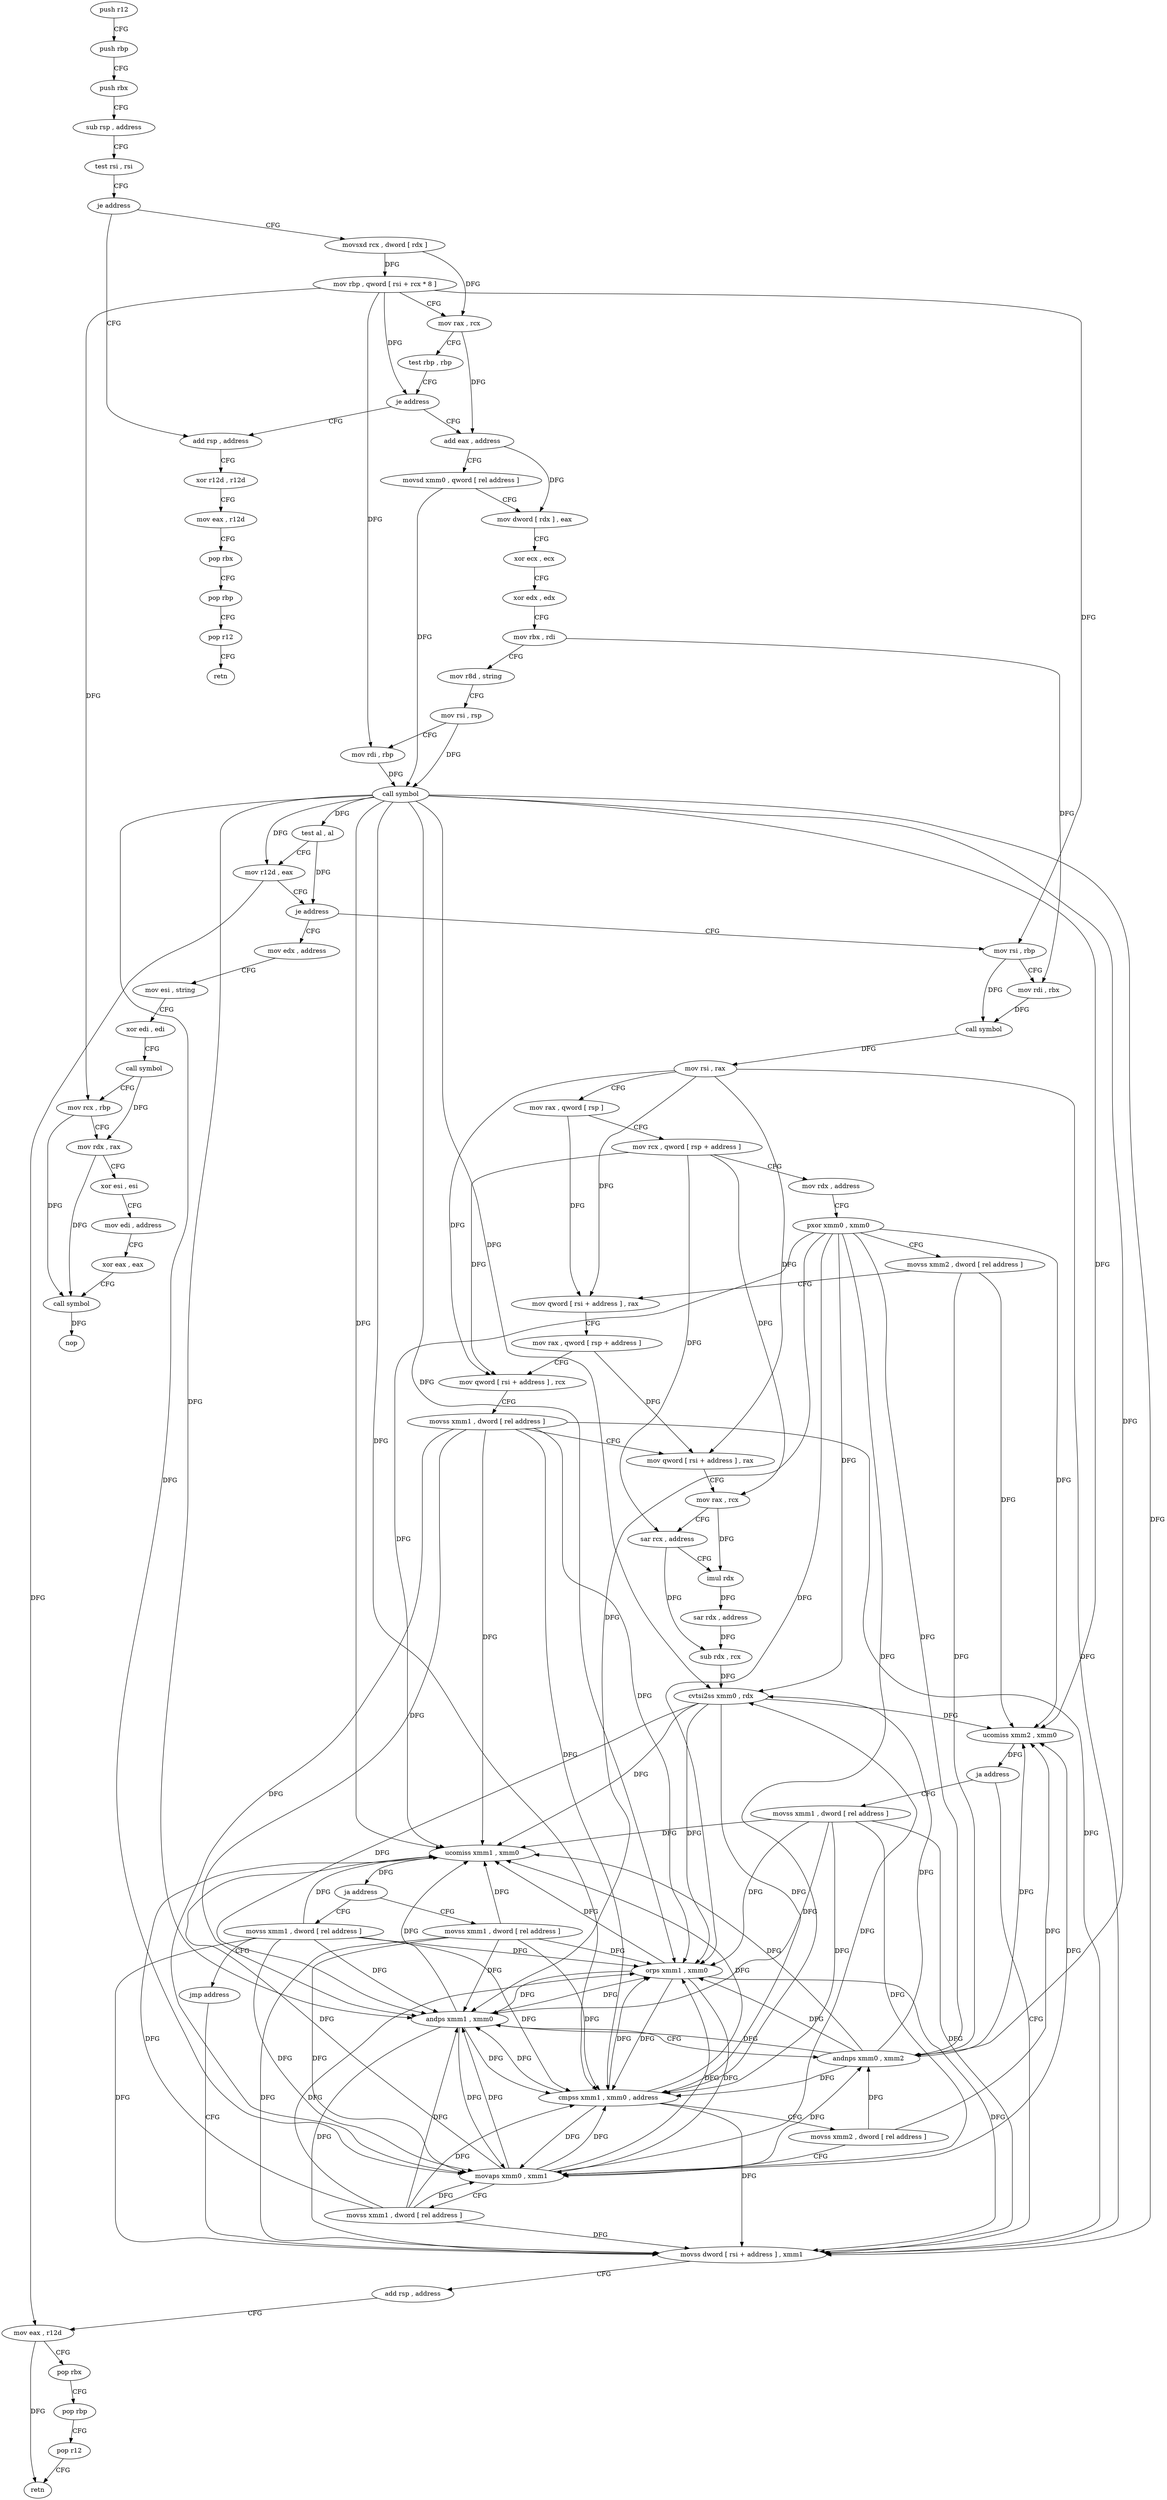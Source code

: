 digraph "func" {
"4255872" [label = "push r12" ]
"4255874" [label = "push rbp" ]
"4255875" [label = "push rbx" ]
"4255876" [label = "sub rsp , address" ]
"4255880" [label = "test rsi , rsi" ]
"4255883" [label = "je address" ]
"4256128" [label = "add rsp , address" ]
"4255889" [label = "movsxd rcx , dword [ rdx ]" ]
"4256132" [label = "xor r12d , r12d" ]
"4256135" [label = "mov eax , r12d" ]
"4256138" [label = "pop rbx" ]
"4256139" [label = "pop rbp" ]
"4256140" [label = "pop r12" ]
"4256142" [label = "retn" ]
"4255892" [label = "mov rbp , qword [ rsi + rcx * 8 ]" ]
"4255896" [label = "mov rax , rcx" ]
"4255899" [label = "test rbp , rbp" ]
"4255902" [label = "je address" ]
"4255908" [label = "add eax , address" ]
"4255911" [label = "movsd xmm0 , qword [ rel address ]" ]
"4255919" [label = "mov dword [ rdx ] , eax" ]
"4255921" [label = "xor ecx , ecx" ]
"4255923" [label = "xor edx , edx" ]
"4255925" [label = "mov rbx , rdi" ]
"4255928" [label = "mov r8d , string" ]
"4255934" [label = "mov rsi , rsp" ]
"4255937" [label = "mov rdi , rbp" ]
"4255940" [label = "call symbol" ]
"4255945" [label = "test al , al" ]
"4255947" [label = "mov r12d , eax" ]
"4255950" [label = "je address" ]
"4256154" [label = "mov edx , address" ]
"4255956" [label = "mov rsi , rbp" ]
"4256159" [label = "mov esi , string" ]
"4256164" [label = "xor edi , edi" ]
"4256166" [label = "call symbol" ]
"4256171" [label = "mov rcx , rbp" ]
"4256174" [label = "mov rdx , rax" ]
"4256177" [label = "xor esi , esi" ]
"4256179" [label = "mov edi , address" ]
"4256184" [label = "xor eax , eax" ]
"4256186" [label = "call symbol" ]
"4256191" [label = "nop" ]
"4255959" [label = "mov rdi , rbx" ]
"4255962" [label = "call symbol" ]
"4255967" [label = "mov rsi , rax" ]
"4255970" [label = "mov rax , qword [ rsp ]" ]
"4255974" [label = "mov rcx , qword [ rsp + address ]" ]
"4255979" [label = "mov rdx , address" ]
"4255989" [label = "pxor xmm0 , xmm0" ]
"4255993" [label = "movss xmm2 , dword [ rel address ]" ]
"4256001" [label = "mov qword [ rsi + address ] , rax" ]
"4256005" [label = "mov rax , qword [ rsp + address ]" ]
"4256010" [label = "mov qword [ rsi + address ] , rcx" ]
"4256014" [label = "movss xmm1 , dword [ rel address ]" ]
"4256022" [label = "mov qword [ rsi + address ] , rax" ]
"4256026" [label = "mov rax , rcx" ]
"4256029" [label = "sar rcx , address" ]
"4256033" [label = "imul rdx" ]
"4256036" [label = "sar rdx , address" ]
"4256040" [label = "sub rdx , rcx" ]
"4256043" [label = "cvtsi2ss xmm0 , rdx" ]
"4256048" [label = "ucomiss xmm2 , xmm0" ]
"4256051" [label = "ja address" ]
"4256107" [label = "movss dword [ rsi + address ] , xmm1" ]
"4256053" [label = "movss xmm1 , dword [ rel address ]" ]
"4256112" [label = "add rsp , address" ]
"4256116" [label = "mov eax , r12d" ]
"4256119" [label = "pop rbx" ]
"4256120" [label = "pop rbp" ]
"4256121" [label = "pop r12" ]
"4256123" [label = "retn" ]
"4256061" [label = "ucomiss xmm1 , xmm0" ]
"4256064" [label = "ja address" ]
"4256144" [label = "movss xmm1 , dword [ rel address ]" ]
"4256066" [label = "movss xmm1 , dword [ rel address ]" ]
"4256152" [label = "jmp address" ]
"4256074" [label = "cmpss xmm1 , xmm0 , address" ]
"4256079" [label = "movss xmm2 , dword [ rel address ]" ]
"4256087" [label = "movaps xmm0 , xmm1" ]
"4256090" [label = "movss xmm1 , dword [ rel address ]" ]
"4256098" [label = "andps xmm1 , xmm0" ]
"4256101" [label = "andnps xmm0 , xmm2" ]
"4256104" [label = "orps xmm1 , xmm0" ]
"4255872" -> "4255874" [ label = "CFG" ]
"4255874" -> "4255875" [ label = "CFG" ]
"4255875" -> "4255876" [ label = "CFG" ]
"4255876" -> "4255880" [ label = "CFG" ]
"4255880" -> "4255883" [ label = "CFG" ]
"4255883" -> "4256128" [ label = "CFG" ]
"4255883" -> "4255889" [ label = "CFG" ]
"4256128" -> "4256132" [ label = "CFG" ]
"4255889" -> "4255892" [ label = "DFG" ]
"4255889" -> "4255896" [ label = "DFG" ]
"4256132" -> "4256135" [ label = "CFG" ]
"4256135" -> "4256138" [ label = "CFG" ]
"4256138" -> "4256139" [ label = "CFG" ]
"4256139" -> "4256140" [ label = "CFG" ]
"4256140" -> "4256142" [ label = "CFG" ]
"4255892" -> "4255896" [ label = "CFG" ]
"4255892" -> "4255902" [ label = "DFG" ]
"4255892" -> "4255937" [ label = "DFG" ]
"4255892" -> "4256171" [ label = "DFG" ]
"4255892" -> "4255956" [ label = "DFG" ]
"4255896" -> "4255899" [ label = "CFG" ]
"4255896" -> "4255908" [ label = "DFG" ]
"4255899" -> "4255902" [ label = "CFG" ]
"4255902" -> "4256128" [ label = "CFG" ]
"4255902" -> "4255908" [ label = "CFG" ]
"4255908" -> "4255911" [ label = "CFG" ]
"4255908" -> "4255919" [ label = "DFG" ]
"4255911" -> "4255919" [ label = "CFG" ]
"4255911" -> "4255940" [ label = "DFG" ]
"4255919" -> "4255921" [ label = "CFG" ]
"4255921" -> "4255923" [ label = "CFG" ]
"4255923" -> "4255925" [ label = "CFG" ]
"4255925" -> "4255928" [ label = "CFG" ]
"4255925" -> "4255959" [ label = "DFG" ]
"4255928" -> "4255934" [ label = "CFG" ]
"4255934" -> "4255937" [ label = "CFG" ]
"4255934" -> "4255940" [ label = "DFG" ]
"4255937" -> "4255940" [ label = "DFG" ]
"4255940" -> "4255945" [ label = "DFG" ]
"4255940" -> "4255947" [ label = "DFG" ]
"4255940" -> "4256043" [ label = "DFG" ]
"4255940" -> "4256048" [ label = "DFG" ]
"4255940" -> "4256061" [ label = "DFG" ]
"4255940" -> "4256074" [ label = "DFG" ]
"4255940" -> "4256098" [ label = "DFG" ]
"4255940" -> "4256101" [ label = "DFG" ]
"4255940" -> "4256104" [ label = "DFG" ]
"4255940" -> "4256107" [ label = "DFG" ]
"4255940" -> "4256087" [ label = "DFG" ]
"4255945" -> "4255947" [ label = "CFG" ]
"4255945" -> "4255950" [ label = "DFG" ]
"4255947" -> "4255950" [ label = "CFG" ]
"4255947" -> "4256116" [ label = "DFG" ]
"4255950" -> "4256154" [ label = "CFG" ]
"4255950" -> "4255956" [ label = "CFG" ]
"4256154" -> "4256159" [ label = "CFG" ]
"4255956" -> "4255959" [ label = "CFG" ]
"4255956" -> "4255962" [ label = "DFG" ]
"4256159" -> "4256164" [ label = "CFG" ]
"4256164" -> "4256166" [ label = "CFG" ]
"4256166" -> "4256171" [ label = "CFG" ]
"4256166" -> "4256174" [ label = "DFG" ]
"4256171" -> "4256174" [ label = "CFG" ]
"4256171" -> "4256186" [ label = "DFG" ]
"4256174" -> "4256177" [ label = "CFG" ]
"4256174" -> "4256186" [ label = "DFG" ]
"4256177" -> "4256179" [ label = "CFG" ]
"4256179" -> "4256184" [ label = "CFG" ]
"4256184" -> "4256186" [ label = "CFG" ]
"4256186" -> "4256191" [ label = "DFG" ]
"4255959" -> "4255962" [ label = "DFG" ]
"4255962" -> "4255967" [ label = "DFG" ]
"4255967" -> "4255970" [ label = "CFG" ]
"4255967" -> "4256001" [ label = "DFG" ]
"4255967" -> "4256010" [ label = "DFG" ]
"4255967" -> "4256022" [ label = "DFG" ]
"4255967" -> "4256107" [ label = "DFG" ]
"4255970" -> "4255974" [ label = "CFG" ]
"4255970" -> "4256001" [ label = "DFG" ]
"4255974" -> "4255979" [ label = "CFG" ]
"4255974" -> "4256010" [ label = "DFG" ]
"4255974" -> "4256026" [ label = "DFG" ]
"4255974" -> "4256029" [ label = "DFG" ]
"4255979" -> "4255989" [ label = "CFG" ]
"4255989" -> "4255993" [ label = "CFG" ]
"4255989" -> "4256043" [ label = "DFG" ]
"4255989" -> "4256048" [ label = "DFG" ]
"4255989" -> "4256061" [ label = "DFG" ]
"4255989" -> "4256074" [ label = "DFG" ]
"4255989" -> "4256098" [ label = "DFG" ]
"4255989" -> "4256101" [ label = "DFG" ]
"4255989" -> "4256104" [ label = "DFG" ]
"4255993" -> "4256001" [ label = "CFG" ]
"4255993" -> "4256048" [ label = "DFG" ]
"4255993" -> "4256101" [ label = "DFG" ]
"4256001" -> "4256005" [ label = "CFG" ]
"4256005" -> "4256010" [ label = "CFG" ]
"4256005" -> "4256022" [ label = "DFG" ]
"4256010" -> "4256014" [ label = "CFG" ]
"4256014" -> "4256022" [ label = "CFG" ]
"4256014" -> "4256107" [ label = "DFG" ]
"4256014" -> "4256061" [ label = "DFG" ]
"4256014" -> "4256074" [ label = "DFG" ]
"4256014" -> "4256087" [ label = "DFG" ]
"4256014" -> "4256098" [ label = "DFG" ]
"4256014" -> "4256104" [ label = "DFG" ]
"4256022" -> "4256026" [ label = "CFG" ]
"4256026" -> "4256029" [ label = "CFG" ]
"4256026" -> "4256033" [ label = "DFG" ]
"4256029" -> "4256033" [ label = "CFG" ]
"4256029" -> "4256040" [ label = "DFG" ]
"4256033" -> "4256036" [ label = "DFG" ]
"4256036" -> "4256040" [ label = "DFG" ]
"4256040" -> "4256043" [ label = "DFG" ]
"4256043" -> "4256048" [ label = "DFG" ]
"4256043" -> "4256061" [ label = "DFG" ]
"4256043" -> "4256074" [ label = "DFG" ]
"4256043" -> "4256098" [ label = "DFG" ]
"4256043" -> "4256104" [ label = "DFG" ]
"4256048" -> "4256051" [ label = "DFG" ]
"4256051" -> "4256107" [ label = "CFG" ]
"4256051" -> "4256053" [ label = "CFG" ]
"4256107" -> "4256112" [ label = "CFG" ]
"4256053" -> "4256061" [ label = "DFG" ]
"4256053" -> "4256107" [ label = "DFG" ]
"4256053" -> "4256074" [ label = "DFG" ]
"4256053" -> "4256087" [ label = "DFG" ]
"4256053" -> "4256098" [ label = "DFG" ]
"4256053" -> "4256104" [ label = "DFG" ]
"4256112" -> "4256116" [ label = "CFG" ]
"4256116" -> "4256119" [ label = "CFG" ]
"4256116" -> "4256123" [ label = "DFG" ]
"4256119" -> "4256120" [ label = "CFG" ]
"4256120" -> "4256121" [ label = "CFG" ]
"4256121" -> "4256123" [ label = "CFG" ]
"4256061" -> "4256064" [ label = "DFG" ]
"4256064" -> "4256144" [ label = "CFG" ]
"4256064" -> "4256066" [ label = "CFG" ]
"4256144" -> "4256152" [ label = "CFG" ]
"4256144" -> "4256107" [ label = "DFG" ]
"4256144" -> "4256061" [ label = "DFG" ]
"4256144" -> "4256074" [ label = "DFG" ]
"4256144" -> "4256087" [ label = "DFG" ]
"4256144" -> "4256098" [ label = "DFG" ]
"4256144" -> "4256104" [ label = "DFG" ]
"4256066" -> "4256074" [ label = "DFG" ]
"4256066" -> "4256107" [ label = "DFG" ]
"4256066" -> "4256061" [ label = "DFG" ]
"4256066" -> "4256087" [ label = "DFG" ]
"4256066" -> "4256098" [ label = "DFG" ]
"4256066" -> "4256104" [ label = "DFG" ]
"4256152" -> "4256107" [ label = "CFG" ]
"4256074" -> "4256079" [ label = "CFG" ]
"4256074" -> "4256107" [ label = "DFG" ]
"4256074" -> "4256061" [ label = "DFG" ]
"4256074" -> "4256087" [ label = "DFG" ]
"4256074" -> "4256098" [ label = "DFG" ]
"4256074" -> "4256104" [ label = "DFG" ]
"4256079" -> "4256087" [ label = "CFG" ]
"4256079" -> "4256048" [ label = "DFG" ]
"4256079" -> "4256101" [ label = "DFG" ]
"4256087" -> "4256090" [ label = "CFG" ]
"4256087" -> "4256048" [ label = "DFG" ]
"4256087" -> "4256061" [ label = "DFG" ]
"4256087" -> "4256074" [ label = "DFG" ]
"4256087" -> "4256043" [ label = "DFG" ]
"4256087" -> "4256098" [ label = "DFG" ]
"4256087" -> "4256101" [ label = "DFG" ]
"4256087" -> "4256104" [ label = "DFG" ]
"4256090" -> "4256098" [ label = "DFG" ]
"4256090" -> "4256107" [ label = "DFG" ]
"4256090" -> "4256087" [ label = "DFG" ]
"4256090" -> "4256061" [ label = "DFG" ]
"4256090" -> "4256074" [ label = "DFG" ]
"4256090" -> "4256104" [ label = "DFG" ]
"4256098" -> "4256101" [ label = "CFG" ]
"4256098" -> "4256107" [ label = "DFG" ]
"4256098" -> "4256087" [ label = "DFG" ]
"4256098" -> "4256061" [ label = "DFG" ]
"4256098" -> "4256074" [ label = "DFG" ]
"4256098" -> "4256104" [ label = "DFG" ]
"4256101" -> "4256104" [ label = "DFG" ]
"4256101" -> "4256048" [ label = "DFG" ]
"4256101" -> "4256061" [ label = "DFG" ]
"4256101" -> "4256074" [ label = "DFG" ]
"4256101" -> "4256098" [ label = "DFG" ]
"4256101" -> "4256043" [ label = "DFG" ]
"4256104" -> "4256107" [ label = "DFG" ]
"4256104" -> "4256087" [ label = "DFG" ]
"4256104" -> "4256061" [ label = "DFG" ]
"4256104" -> "4256074" [ label = "DFG" ]
"4256104" -> "4256098" [ label = "DFG" ]
}
